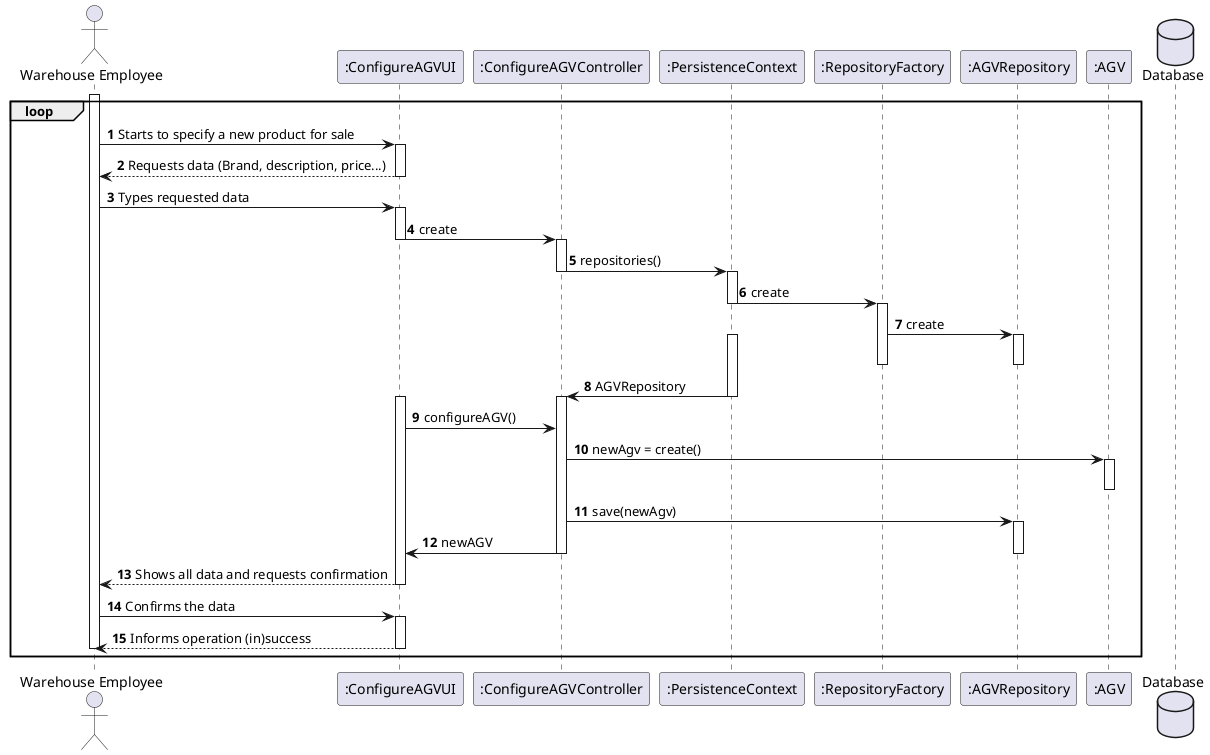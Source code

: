@startuml
autonumber
actor "Warehouse Employee" as WE
participant ":ConfigureAGVUI" as UI
participant ":ConfigureAGVController" as CTRL
participant ":PersistenceContext" as PC
participant ":RepositoryFactory" as RF
participant ":AGVRepository" as AGVRep
participant ":AGV" as AGV

loop
activate WE

WE -> UI : Starts to specify a new product for sale
activate UI

UI --> WE : Requests data (Brand, description, price...)
deactivate UI

WE -> UI : Types requested data
activate UI

UI -> CTRL : create
deactivate UI
activate CTRL


CTRL -> PC : repositories()
deactivate CTRL
activate PC
PC -> RF : create
deactivate PC
activate RF

RF -> AGVRep : create
activate AGVRep
deactivate RF


deactivate AGVRep

activate PC
PC -> CTRL : AGVRepository
deactivate PC
activate CTRL
deactivate CTRL

activate UI
UI -> CTRL : configureAGV()

CTRL -> AGV : newAgv = create()
activate AGV
deactivate AGV


CTRL -> AGVRep : save(newAgv)
activate AGVRep

CTRL -> UI : newAGV

deactivate CTRL

deactivate AGVRep

UI --> WE :Shows all data and requests confirmation
deactivate UI

WE -> UI : Confirms the data
activate UI

UI --> WE : Informs operation (in)success
deactivate UI

deactivate WE
end loop
database "Database" as DB

@enduml